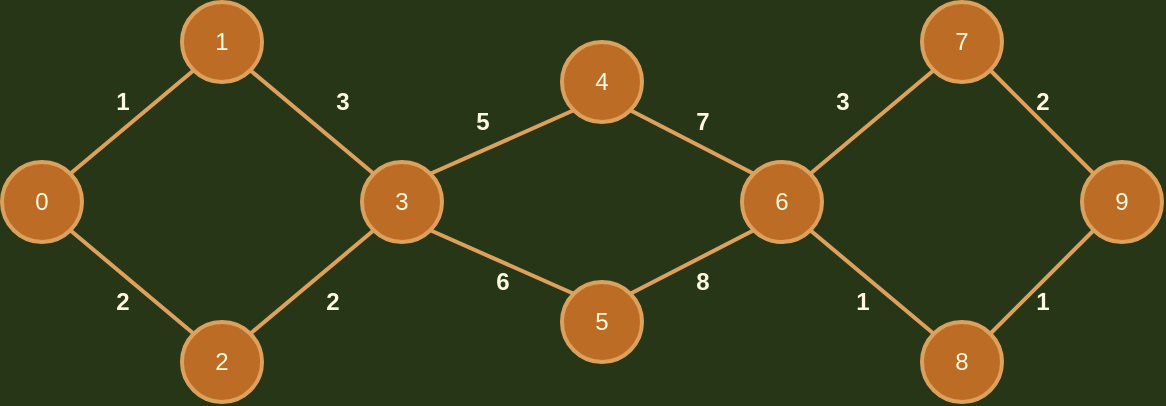 <mxfile version="17.4.5" type="github">
  <diagram id="0XIh67gfJAI99I8Qi5kG" name="Page-1">
    <mxGraphModel dx="832" dy="452" grid="1" gridSize="10" guides="1" tooltips="1" connect="1" arrows="1" fold="1" page="1" pageScale="1" pageWidth="650" pageHeight="400" background="#283618" math="0" shadow="0">
      <root>
        <mxCell id="0" />
        <mxCell id="1" parent="0" />
        <mxCell id="rpJfb1rqAlhAVGrmwUFo-11" style="edgeStyle=none;rounded=0;orthogonalLoop=1;jettySize=auto;html=1;exitX=1;exitY=0;exitDx=0;exitDy=0;entryX=0;entryY=1;entryDx=0;entryDy=0;endArrow=none;endFill=0;labelBackgroundColor=#283618;strokeColor=#DDA15E;fontColor=#FEFAE0;strokeWidth=2;" edge="1" parent="1" source="rpJfb1rqAlhAVGrmwUFo-1" target="rpJfb1rqAlhAVGrmwUFo-3">
          <mxGeometry relative="1" as="geometry" />
        </mxCell>
        <mxCell id="rpJfb1rqAlhAVGrmwUFo-12" style="edgeStyle=none;rounded=0;orthogonalLoop=1;jettySize=auto;html=1;exitX=1;exitY=1;exitDx=0;exitDy=0;entryX=0;entryY=0;entryDx=0;entryDy=0;endArrow=none;endFill=0;labelBackgroundColor=#283618;strokeColor=#DDA15E;fontColor=#FEFAE0;strokeWidth=2;" edge="1" parent="1" source="rpJfb1rqAlhAVGrmwUFo-1" target="rpJfb1rqAlhAVGrmwUFo-4">
          <mxGeometry relative="1" as="geometry" />
        </mxCell>
        <mxCell id="rpJfb1rqAlhAVGrmwUFo-1" value="0" style="ellipse;whiteSpace=wrap;html=1;aspect=fixed;fillColor=#BC6C25;strokeColor=#DDA15E;fontColor=#FEFAE0;strokeWidth=2;" vertex="1" parent="1">
          <mxGeometry x="170" y="160" width="40" height="40" as="geometry" />
        </mxCell>
        <mxCell id="rpJfb1rqAlhAVGrmwUFo-16" style="edgeStyle=none;rounded=0;orthogonalLoop=1;jettySize=auto;html=1;exitX=1;exitY=0;exitDx=0;exitDy=0;entryX=0;entryY=1;entryDx=0;entryDy=0;endArrow=none;endFill=0;labelBackgroundColor=#283618;strokeColor=#DDA15E;fontColor=#FEFAE0;strokeWidth=2;" edge="1" parent="1" source="rpJfb1rqAlhAVGrmwUFo-2" target="rpJfb1rqAlhAVGrmwUFo-5">
          <mxGeometry relative="1" as="geometry" />
        </mxCell>
        <mxCell id="rpJfb1rqAlhAVGrmwUFo-17" style="edgeStyle=none;rounded=0;orthogonalLoop=1;jettySize=auto;html=1;exitX=1;exitY=1;exitDx=0;exitDy=0;entryX=0;entryY=0;entryDx=0;entryDy=0;endArrow=none;endFill=0;labelBackgroundColor=#283618;strokeColor=#DDA15E;fontColor=#FEFAE0;strokeWidth=2;" edge="1" parent="1" source="rpJfb1rqAlhAVGrmwUFo-2" target="rpJfb1rqAlhAVGrmwUFo-6">
          <mxGeometry relative="1" as="geometry" />
        </mxCell>
        <mxCell id="rpJfb1rqAlhAVGrmwUFo-2" value="3" style="ellipse;whiteSpace=wrap;html=1;aspect=fixed;fillColor=#BC6C25;strokeColor=#DDA15E;fontColor=#FEFAE0;strokeWidth=2;" vertex="1" parent="1">
          <mxGeometry x="350" y="160" width="40" height="40" as="geometry" />
        </mxCell>
        <mxCell id="rpJfb1rqAlhAVGrmwUFo-14" style="edgeStyle=none;rounded=0;orthogonalLoop=1;jettySize=auto;html=1;exitX=1;exitY=1;exitDx=0;exitDy=0;entryX=0;entryY=0;entryDx=0;entryDy=0;endArrow=none;endFill=0;labelBackgroundColor=#283618;strokeColor=#DDA15E;fontColor=#FEFAE0;strokeWidth=2;" edge="1" parent="1" source="rpJfb1rqAlhAVGrmwUFo-3" target="rpJfb1rqAlhAVGrmwUFo-2">
          <mxGeometry relative="1" as="geometry" />
        </mxCell>
        <mxCell id="rpJfb1rqAlhAVGrmwUFo-3" value="1" style="ellipse;whiteSpace=wrap;html=1;aspect=fixed;fillColor=#BC6C25;strokeColor=#DDA15E;fontColor=#FEFAE0;strokeWidth=2;" vertex="1" parent="1">
          <mxGeometry x="260" y="80" width="40" height="40" as="geometry" />
        </mxCell>
        <mxCell id="rpJfb1rqAlhAVGrmwUFo-15" style="edgeStyle=none;rounded=0;orthogonalLoop=1;jettySize=auto;html=1;exitX=1;exitY=0;exitDx=0;exitDy=0;entryX=0;entryY=1;entryDx=0;entryDy=0;endArrow=none;endFill=0;labelBackgroundColor=#283618;strokeColor=#DDA15E;fontColor=#FEFAE0;strokeWidth=2;" edge="1" parent="1" source="rpJfb1rqAlhAVGrmwUFo-4" target="rpJfb1rqAlhAVGrmwUFo-2">
          <mxGeometry relative="1" as="geometry" />
        </mxCell>
        <mxCell id="rpJfb1rqAlhAVGrmwUFo-4" value="2" style="ellipse;whiteSpace=wrap;html=1;aspect=fixed;fillColor=#BC6C25;strokeColor=#DDA15E;fontColor=#FEFAE0;strokeWidth=2;" vertex="1" parent="1">
          <mxGeometry x="260" y="240" width="40" height="40" as="geometry" />
        </mxCell>
        <mxCell id="rpJfb1rqAlhAVGrmwUFo-19" style="edgeStyle=none;rounded=0;orthogonalLoop=1;jettySize=auto;html=1;exitX=1;exitY=1;exitDx=0;exitDy=0;entryX=0;entryY=0;entryDx=0;entryDy=0;endArrow=none;endFill=0;labelBackgroundColor=#283618;strokeColor=#DDA15E;fontColor=#FEFAE0;strokeWidth=2;" edge="1" parent="1" source="rpJfb1rqAlhAVGrmwUFo-5" target="rpJfb1rqAlhAVGrmwUFo-7">
          <mxGeometry relative="1" as="geometry" />
        </mxCell>
        <mxCell id="rpJfb1rqAlhAVGrmwUFo-5" value="4" style="ellipse;whiteSpace=wrap;html=1;aspect=fixed;fillColor=#BC6C25;strokeColor=#DDA15E;fontColor=#FEFAE0;strokeWidth=2;" vertex="1" parent="1">
          <mxGeometry x="450" y="100" width="40" height="40" as="geometry" />
        </mxCell>
        <mxCell id="rpJfb1rqAlhAVGrmwUFo-20" style="edgeStyle=none;rounded=0;orthogonalLoop=1;jettySize=auto;html=1;exitX=1;exitY=0;exitDx=0;exitDy=0;entryX=0;entryY=1;entryDx=0;entryDy=0;endArrow=none;endFill=0;labelBackgroundColor=#283618;strokeColor=#DDA15E;fontColor=#FEFAE0;strokeWidth=2;" edge="1" parent="1" source="rpJfb1rqAlhAVGrmwUFo-6" target="rpJfb1rqAlhAVGrmwUFo-7">
          <mxGeometry relative="1" as="geometry" />
        </mxCell>
        <mxCell id="rpJfb1rqAlhAVGrmwUFo-6" value="5" style="ellipse;whiteSpace=wrap;html=1;aspect=fixed;fillColor=#BC6C25;strokeColor=#DDA15E;fontColor=#FEFAE0;strokeWidth=2;" vertex="1" parent="1">
          <mxGeometry x="450" y="220" width="40" height="40" as="geometry" />
        </mxCell>
        <mxCell id="rpJfb1rqAlhAVGrmwUFo-21" style="edgeStyle=none;rounded=0;orthogonalLoop=1;jettySize=auto;html=1;exitX=1;exitY=0;exitDx=0;exitDy=0;entryX=0;entryY=1;entryDx=0;entryDy=0;endArrow=none;endFill=0;labelBackgroundColor=#283618;strokeColor=#DDA15E;fontColor=#FEFAE0;strokeWidth=2;" edge="1" parent="1" source="rpJfb1rqAlhAVGrmwUFo-7" target="rpJfb1rqAlhAVGrmwUFo-9">
          <mxGeometry relative="1" as="geometry" />
        </mxCell>
        <mxCell id="rpJfb1rqAlhAVGrmwUFo-22" style="edgeStyle=none;rounded=0;orthogonalLoop=1;jettySize=auto;html=1;exitX=1;exitY=1;exitDx=0;exitDy=0;entryX=0;entryY=0;entryDx=0;entryDy=0;endArrow=none;endFill=0;labelBackgroundColor=#283618;strokeColor=#DDA15E;fontColor=#FEFAE0;strokeWidth=2;" edge="1" parent="1" source="rpJfb1rqAlhAVGrmwUFo-7" target="rpJfb1rqAlhAVGrmwUFo-10">
          <mxGeometry relative="1" as="geometry" />
        </mxCell>
        <mxCell id="rpJfb1rqAlhAVGrmwUFo-7" value="6" style="ellipse;whiteSpace=wrap;html=1;aspect=fixed;fillColor=#BC6C25;strokeColor=#DDA15E;fontColor=#FEFAE0;strokeWidth=2;" vertex="1" parent="1">
          <mxGeometry x="540" y="160" width="40" height="40" as="geometry" />
        </mxCell>
        <mxCell id="rpJfb1rqAlhAVGrmwUFo-8" value="9" style="ellipse;whiteSpace=wrap;html=1;aspect=fixed;fillColor=#BC6C25;strokeColor=#DDA15E;fontColor=#FEFAE0;strokeWidth=2;" vertex="1" parent="1">
          <mxGeometry x="710" y="160" width="40" height="40" as="geometry" />
        </mxCell>
        <mxCell id="rpJfb1rqAlhAVGrmwUFo-23" style="edgeStyle=none;rounded=0;orthogonalLoop=1;jettySize=auto;html=1;exitX=1;exitY=1;exitDx=0;exitDy=0;entryX=0;entryY=0;entryDx=0;entryDy=0;endArrow=none;endFill=0;labelBackgroundColor=#283618;strokeColor=#DDA15E;fontColor=#FEFAE0;strokeWidth=2;" edge="1" parent="1" source="rpJfb1rqAlhAVGrmwUFo-9" target="rpJfb1rqAlhAVGrmwUFo-8">
          <mxGeometry relative="1" as="geometry" />
        </mxCell>
        <mxCell id="rpJfb1rqAlhAVGrmwUFo-9" value="7" style="ellipse;whiteSpace=wrap;html=1;aspect=fixed;fillColor=#BC6C25;strokeColor=#DDA15E;fontColor=#FEFAE0;strokeWidth=2;" vertex="1" parent="1">
          <mxGeometry x="630" y="80" width="40" height="40" as="geometry" />
        </mxCell>
        <mxCell id="rpJfb1rqAlhAVGrmwUFo-24" style="edgeStyle=none;rounded=0;orthogonalLoop=1;jettySize=auto;html=1;exitX=1;exitY=0;exitDx=0;exitDy=0;entryX=0;entryY=1;entryDx=0;entryDy=0;endArrow=none;endFill=0;labelBackgroundColor=#283618;strokeColor=#DDA15E;fontColor=#FEFAE0;strokeWidth=2;" edge="1" parent="1" source="rpJfb1rqAlhAVGrmwUFo-10" target="rpJfb1rqAlhAVGrmwUFo-8">
          <mxGeometry relative="1" as="geometry" />
        </mxCell>
        <mxCell id="rpJfb1rqAlhAVGrmwUFo-10" value="8" style="ellipse;whiteSpace=wrap;html=1;aspect=fixed;fillColor=#BC6C25;strokeColor=#DDA15E;fontColor=#FEFAE0;strokeWidth=2;" vertex="1" parent="1">
          <mxGeometry x="630" y="240" width="40" height="40" as="geometry" />
        </mxCell>
        <mxCell id="rpJfb1rqAlhAVGrmwUFo-25" value="1" style="text;html=1;align=center;verticalAlign=middle;resizable=0;points=[];autosize=1;strokeColor=none;fillColor=none;fontStyle=1;fontColor=#FEFAE0;strokeWidth=2;" vertex="1" parent="1">
          <mxGeometry x="220" y="120" width="20" height="20" as="geometry" />
        </mxCell>
        <mxCell id="rpJfb1rqAlhAVGrmwUFo-27" value="2" style="text;html=1;align=center;verticalAlign=middle;resizable=0;points=[];autosize=1;strokeColor=none;fillColor=none;fontStyle=1;fontColor=#FEFAE0;strokeWidth=2;" vertex="1" parent="1">
          <mxGeometry x="220" y="220" width="20" height="20" as="geometry" />
        </mxCell>
        <mxCell id="rpJfb1rqAlhAVGrmwUFo-28" value="3" style="text;html=1;align=center;verticalAlign=middle;resizable=0;points=[];autosize=1;strokeColor=none;fillColor=none;fontStyle=1;fontColor=#FEFAE0;strokeWidth=2;" vertex="1" parent="1">
          <mxGeometry x="330" y="120" width="20" height="20" as="geometry" />
        </mxCell>
        <mxCell id="rpJfb1rqAlhAVGrmwUFo-29" value="2" style="text;html=1;align=center;verticalAlign=middle;resizable=0;points=[];autosize=1;strokeColor=none;fillColor=none;fontStyle=1;fontColor=#FEFAE0;strokeWidth=2;" vertex="1" parent="1">
          <mxGeometry x="325" y="220" width="20" height="20" as="geometry" />
        </mxCell>
        <mxCell id="rpJfb1rqAlhAVGrmwUFo-30" value="3" style="text;html=1;align=center;verticalAlign=middle;resizable=0;points=[];autosize=1;strokeColor=none;fillColor=none;fontStyle=1;fontColor=#FEFAE0;strokeWidth=2;" vertex="1" parent="1">
          <mxGeometry x="580" y="120" width="20" height="20" as="geometry" />
        </mxCell>
        <mxCell id="rpJfb1rqAlhAVGrmwUFo-31" value="2" style="text;html=1;align=center;verticalAlign=middle;resizable=0;points=[];autosize=1;strokeColor=none;fillColor=none;fontStyle=1;fontColor=#FEFAE0;strokeWidth=2;" vertex="1" parent="1">
          <mxGeometry x="680" y="120" width="20" height="20" as="geometry" />
        </mxCell>
        <mxCell id="rpJfb1rqAlhAVGrmwUFo-32" value="1" style="text;html=1;align=center;verticalAlign=middle;resizable=0;points=[];autosize=1;strokeColor=none;fillColor=none;fontStyle=1;fontColor=#FEFAE0;strokeWidth=2;" vertex="1" parent="1">
          <mxGeometry x="590" y="220" width="20" height="20" as="geometry" />
        </mxCell>
        <mxCell id="rpJfb1rqAlhAVGrmwUFo-33" value="1" style="text;html=1;align=center;verticalAlign=middle;resizable=0;points=[];autosize=1;strokeColor=none;fillColor=none;fontStyle=1;fontColor=#FEFAE0;strokeWidth=2;" vertex="1" parent="1">
          <mxGeometry x="680" y="220" width="20" height="20" as="geometry" />
        </mxCell>
        <mxCell id="rpJfb1rqAlhAVGrmwUFo-34" value="5" style="text;html=1;align=center;verticalAlign=middle;resizable=0;points=[];autosize=1;strokeColor=none;fillColor=none;fontStyle=1;fontColor=#FEFAE0;strokeWidth=2;" vertex="1" parent="1">
          <mxGeometry x="400" y="130" width="20" height="20" as="geometry" />
        </mxCell>
        <mxCell id="rpJfb1rqAlhAVGrmwUFo-35" value="7" style="text;html=1;align=center;verticalAlign=middle;resizable=0;points=[];autosize=1;strokeColor=none;fillColor=none;fontStyle=1;fontColor=#FEFAE0;strokeWidth=2;" vertex="1" parent="1">
          <mxGeometry x="510" y="130" width="20" height="20" as="geometry" />
        </mxCell>
        <mxCell id="rpJfb1rqAlhAVGrmwUFo-37" value="6" style="text;html=1;align=center;verticalAlign=middle;resizable=0;points=[];autosize=1;strokeColor=none;fillColor=none;fontStyle=1;fontColor=#FEFAE0;strokeWidth=2;" vertex="1" parent="1">
          <mxGeometry x="410" y="210" width="20" height="20" as="geometry" />
        </mxCell>
        <mxCell id="rpJfb1rqAlhAVGrmwUFo-38" value="8" style="text;html=1;align=center;verticalAlign=middle;resizable=0;points=[];autosize=1;strokeColor=none;fillColor=none;fontStyle=1;fontColor=#FEFAE0;strokeWidth=2;" vertex="1" parent="1">
          <mxGeometry x="510" y="210" width="20" height="20" as="geometry" />
        </mxCell>
      </root>
    </mxGraphModel>
  </diagram>
</mxfile>
